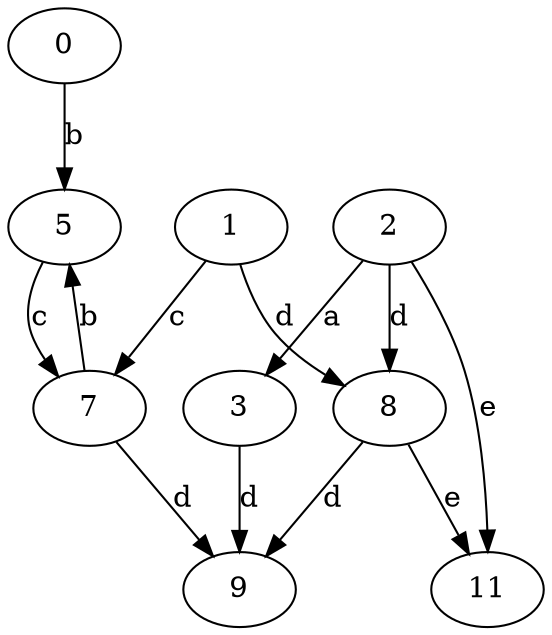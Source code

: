 strict digraph  {
0;
1;
2;
3;
5;
7;
8;
9;
11;
0 -> 5  [label=b];
1 -> 7  [label=c];
1 -> 8  [label=d];
2 -> 3  [label=a];
2 -> 8  [label=d];
2 -> 11  [label=e];
3 -> 9  [label=d];
5 -> 7  [label=c];
7 -> 5  [label=b];
7 -> 9  [label=d];
8 -> 9  [label=d];
8 -> 11  [label=e];
}
